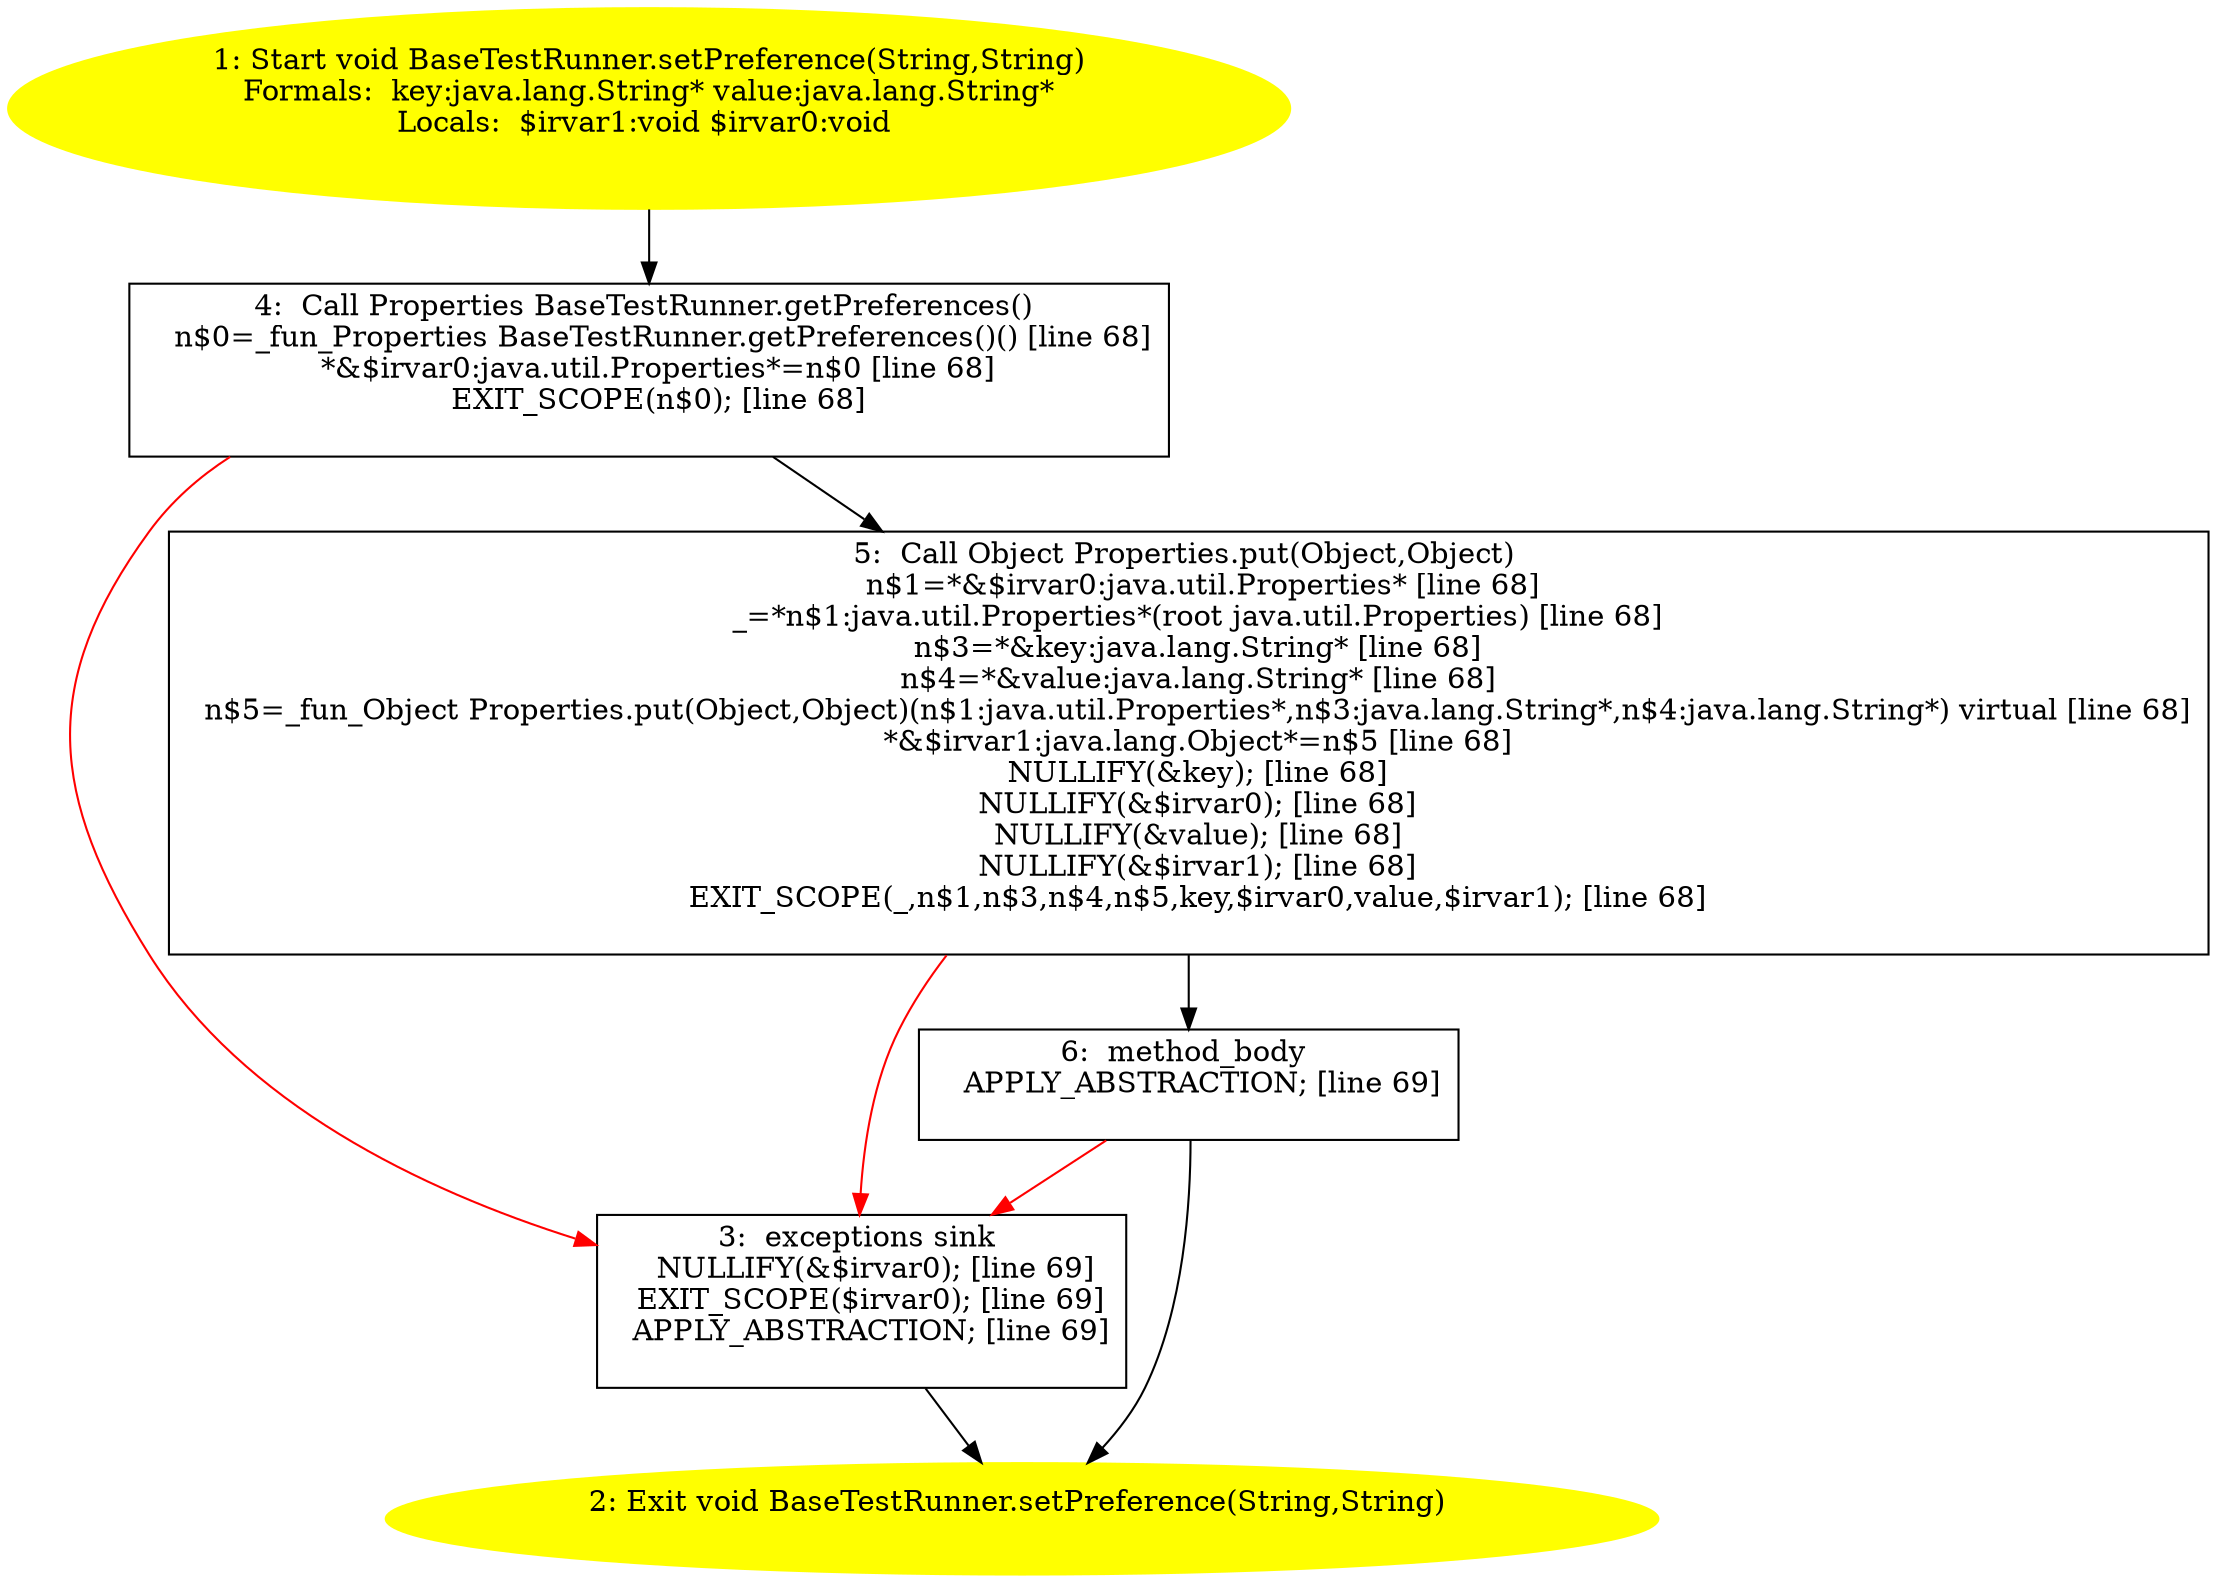 /* @generated */
digraph cfg {
"junit.runner.BaseTestRunner.setPreference(java.lang.String,java.lang.String):void.58bd8a81d37f4b36776f8154d99eed56_1" [label="1: Start void BaseTestRunner.setPreference(String,String)\nFormals:  key:java.lang.String* value:java.lang.String*\nLocals:  $irvar1:void $irvar0:void \n  " color=yellow style=filled]
	

	 "junit.runner.BaseTestRunner.setPreference(java.lang.String,java.lang.String):void.58bd8a81d37f4b36776f8154d99eed56_1" -> "junit.runner.BaseTestRunner.setPreference(java.lang.String,java.lang.String):void.58bd8a81d37f4b36776f8154d99eed56_4" ;
"junit.runner.BaseTestRunner.setPreference(java.lang.String,java.lang.String):void.58bd8a81d37f4b36776f8154d99eed56_2" [label="2: Exit void BaseTestRunner.setPreference(String,String) \n  " color=yellow style=filled]
	

"junit.runner.BaseTestRunner.setPreference(java.lang.String,java.lang.String):void.58bd8a81d37f4b36776f8154d99eed56_3" [label="3:  exceptions sink \n   NULLIFY(&$irvar0); [line 69]\n  EXIT_SCOPE($irvar0); [line 69]\n  APPLY_ABSTRACTION; [line 69]\n " shape="box"]
	

	 "junit.runner.BaseTestRunner.setPreference(java.lang.String,java.lang.String):void.58bd8a81d37f4b36776f8154d99eed56_3" -> "junit.runner.BaseTestRunner.setPreference(java.lang.String,java.lang.String):void.58bd8a81d37f4b36776f8154d99eed56_2" ;
"junit.runner.BaseTestRunner.setPreference(java.lang.String,java.lang.String):void.58bd8a81d37f4b36776f8154d99eed56_4" [label="4:  Call Properties BaseTestRunner.getPreferences() \n   n$0=_fun_Properties BaseTestRunner.getPreferences()() [line 68]\n  *&$irvar0:java.util.Properties*=n$0 [line 68]\n  EXIT_SCOPE(n$0); [line 68]\n " shape="box"]
	

	 "junit.runner.BaseTestRunner.setPreference(java.lang.String,java.lang.String):void.58bd8a81d37f4b36776f8154d99eed56_4" -> "junit.runner.BaseTestRunner.setPreference(java.lang.String,java.lang.String):void.58bd8a81d37f4b36776f8154d99eed56_5" ;
	 "junit.runner.BaseTestRunner.setPreference(java.lang.String,java.lang.String):void.58bd8a81d37f4b36776f8154d99eed56_4" -> "junit.runner.BaseTestRunner.setPreference(java.lang.String,java.lang.String):void.58bd8a81d37f4b36776f8154d99eed56_3" [color="red" ];
"junit.runner.BaseTestRunner.setPreference(java.lang.String,java.lang.String):void.58bd8a81d37f4b36776f8154d99eed56_5" [label="5:  Call Object Properties.put(Object,Object) \n   n$1=*&$irvar0:java.util.Properties* [line 68]\n  _=*n$1:java.util.Properties*(root java.util.Properties) [line 68]\n  n$3=*&key:java.lang.String* [line 68]\n  n$4=*&value:java.lang.String* [line 68]\n  n$5=_fun_Object Properties.put(Object,Object)(n$1:java.util.Properties*,n$3:java.lang.String*,n$4:java.lang.String*) virtual [line 68]\n  *&$irvar1:java.lang.Object*=n$5 [line 68]\n  NULLIFY(&key); [line 68]\n  NULLIFY(&$irvar0); [line 68]\n  NULLIFY(&value); [line 68]\n  NULLIFY(&$irvar1); [line 68]\n  EXIT_SCOPE(_,n$1,n$3,n$4,n$5,key,$irvar0,value,$irvar1); [line 68]\n " shape="box"]
	

	 "junit.runner.BaseTestRunner.setPreference(java.lang.String,java.lang.String):void.58bd8a81d37f4b36776f8154d99eed56_5" -> "junit.runner.BaseTestRunner.setPreference(java.lang.String,java.lang.String):void.58bd8a81d37f4b36776f8154d99eed56_6" ;
	 "junit.runner.BaseTestRunner.setPreference(java.lang.String,java.lang.String):void.58bd8a81d37f4b36776f8154d99eed56_5" -> "junit.runner.BaseTestRunner.setPreference(java.lang.String,java.lang.String):void.58bd8a81d37f4b36776f8154d99eed56_3" [color="red" ];
"junit.runner.BaseTestRunner.setPreference(java.lang.String,java.lang.String):void.58bd8a81d37f4b36776f8154d99eed56_6" [label="6:  method_body \n   APPLY_ABSTRACTION; [line 69]\n " shape="box"]
	

	 "junit.runner.BaseTestRunner.setPreference(java.lang.String,java.lang.String):void.58bd8a81d37f4b36776f8154d99eed56_6" -> "junit.runner.BaseTestRunner.setPreference(java.lang.String,java.lang.String):void.58bd8a81d37f4b36776f8154d99eed56_2" ;
	 "junit.runner.BaseTestRunner.setPreference(java.lang.String,java.lang.String):void.58bd8a81d37f4b36776f8154d99eed56_6" -> "junit.runner.BaseTestRunner.setPreference(java.lang.String,java.lang.String):void.58bd8a81d37f4b36776f8154d99eed56_3" [color="red" ];
}

